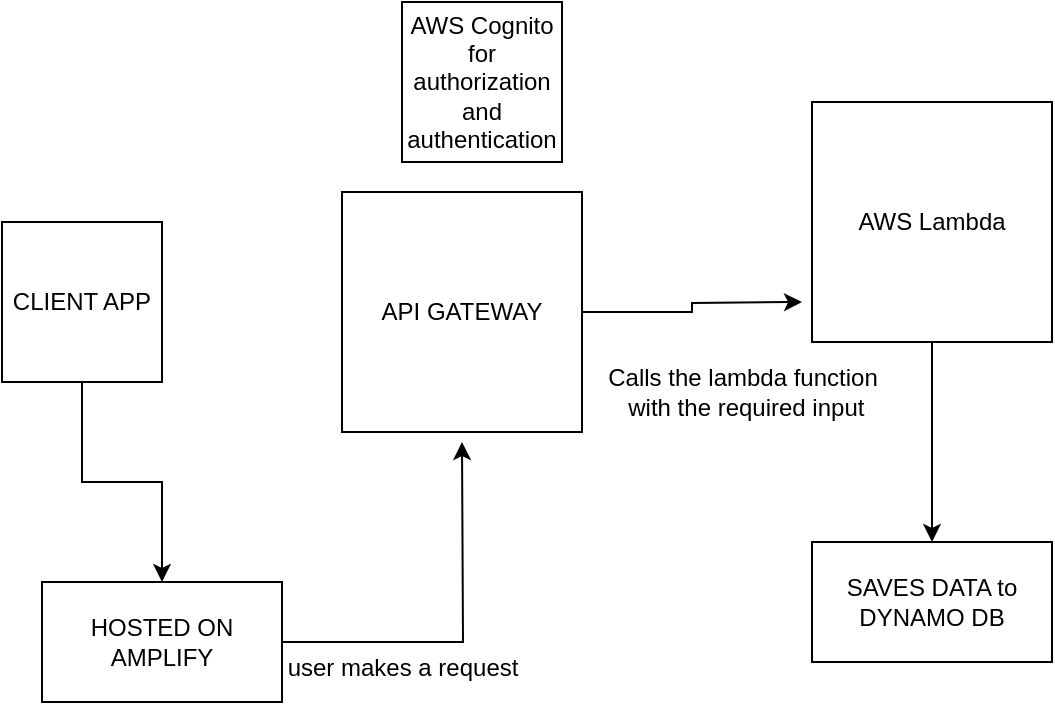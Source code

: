 <mxfile version="21.6.9" type="github">
  <diagram name="Page-1" id="2YBvvXClWsGukQMizWep">
    <mxGraphModel dx="733" dy="1503" grid="1" gridSize="10" guides="1" tooltips="1" connect="1" arrows="1" fold="1" page="1" pageScale="1" pageWidth="850" pageHeight="1100" math="0" shadow="0">
      <root>
        <mxCell id="0" />
        <mxCell id="1" parent="0" />
        <mxCell id="JtUG_QcV3hVUg0_UjBW6-12" style="edgeStyle=orthogonalEdgeStyle;rounded=0;orthogonalLoop=1;jettySize=auto;html=1;" edge="1" parent="1" source="JtUG_QcV3hVUg0_UjBW6-2" target="JtUG_QcV3hVUg0_UjBW6-13">
          <mxGeometry relative="1" as="geometry">
            <mxPoint x="485" y="280" as="targetPoint" />
          </mxGeometry>
        </mxCell>
        <mxCell id="JtUG_QcV3hVUg0_UjBW6-2" value="AWS Lambda" style="whiteSpace=wrap;html=1;aspect=fixed;" vertex="1" parent="1">
          <mxGeometry x="425" y="30" width="120" height="120" as="geometry" />
        </mxCell>
        <mxCell id="JtUG_QcV3hVUg0_UjBW6-7" style="edgeStyle=orthogonalEdgeStyle;rounded=0;orthogonalLoop=1;jettySize=auto;html=1;" edge="1" parent="1" source="JtUG_QcV3hVUg0_UjBW6-3" target="JtUG_QcV3hVUg0_UjBW6-8">
          <mxGeometry relative="1" as="geometry">
            <mxPoint x="60" y="260" as="targetPoint" />
          </mxGeometry>
        </mxCell>
        <mxCell id="JtUG_QcV3hVUg0_UjBW6-3" value="CLIENT APP" style="whiteSpace=wrap;html=1;aspect=fixed;" vertex="1" parent="1">
          <mxGeometry x="20" y="90" width="80" height="80" as="geometry" />
        </mxCell>
        <mxCell id="JtUG_QcV3hVUg0_UjBW6-6" style="edgeStyle=orthogonalEdgeStyle;rounded=0;orthogonalLoop=1;jettySize=auto;html=1;" edge="1" parent="1" source="JtUG_QcV3hVUg0_UjBW6-4">
          <mxGeometry relative="1" as="geometry">
            <mxPoint x="420" y="130" as="targetPoint" />
          </mxGeometry>
        </mxCell>
        <mxCell id="JtUG_QcV3hVUg0_UjBW6-4" value="API GATEWAY" style="whiteSpace=wrap;html=1;aspect=fixed;" vertex="1" parent="1">
          <mxGeometry x="190" y="75" width="120" height="120" as="geometry" />
        </mxCell>
        <mxCell id="JtUG_QcV3hVUg0_UjBW6-9" style="edgeStyle=orthogonalEdgeStyle;rounded=0;orthogonalLoop=1;jettySize=auto;html=1;" edge="1" parent="1" source="JtUG_QcV3hVUg0_UjBW6-8">
          <mxGeometry relative="1" as="geometry">
            <mxPoint x="250" y="200" as="targetPoint" />
          </mxGeometry>
        </mxCell>
        <mxCell id="JtUG_QcV3hVUg0_UjBW6-8" value="HOSTED ON AMPLIFY" style="rounded=0;whiteSpace=wrap;html=1;" vertex="1" parent="1">
          <mxGeometry x="40" y="270" width="120" height="60" as="geometry" />
        </mxCell>
        <mxCell id="JtUG_QcV3hVUg0_UjBW6-10" value="user makes a request" style="text;html=1;align=center;verticalAlign=middle;resizable=0;points=[];autosize=1;strokeColor=none;fillColor=none;" vertex="1" parent="1">
          <mxGeometry x="150" y="298" width="140" height="30" as="geometry" />
        </mxCell>
        <mxCell id="JtUG_QcV3hVUg0_UjBW6-11" value="Calls the lambda function&lt;br&gt;&amp;nbsp;with the required input" style="text;html=1;align=center;verticalAlign=middle;resizable=0;points=[];autosize=1;strokeColor=none;fillColor=none;" vertex="1" parent="1">
          <mxGeometry x="310" y="155" width="160" height="40" as="geometry" />
        </mxCell>
        <mxCell id="JtUG_QcV3hVUg0_UjBW6-13" value="SAVES DATA to&lt;br&gt;DYNAMO DB" style="rounded=0;whiteSpace=wrap;html=1;" vertex="1" parent="1">
          <mxGeometry x="425" y="250" width="120" height="60" as="geometry" />
        </mxCell>
        <mxCell id="JtUG_QcV3hVUg0_UjBW6-14" value="AWS Cognito&lt;br&gt;for authorization and authentication" style="whiteSpace=wrap;html=1;aspect=fixed;" vertex="1" parent="1">
          <mxGeometry x="220" y="-20" width="80" height="80" as="geometry" />
        </mxCell>
      </root>
    </mxGraphModel>
  </diagram>
</mxfile>
